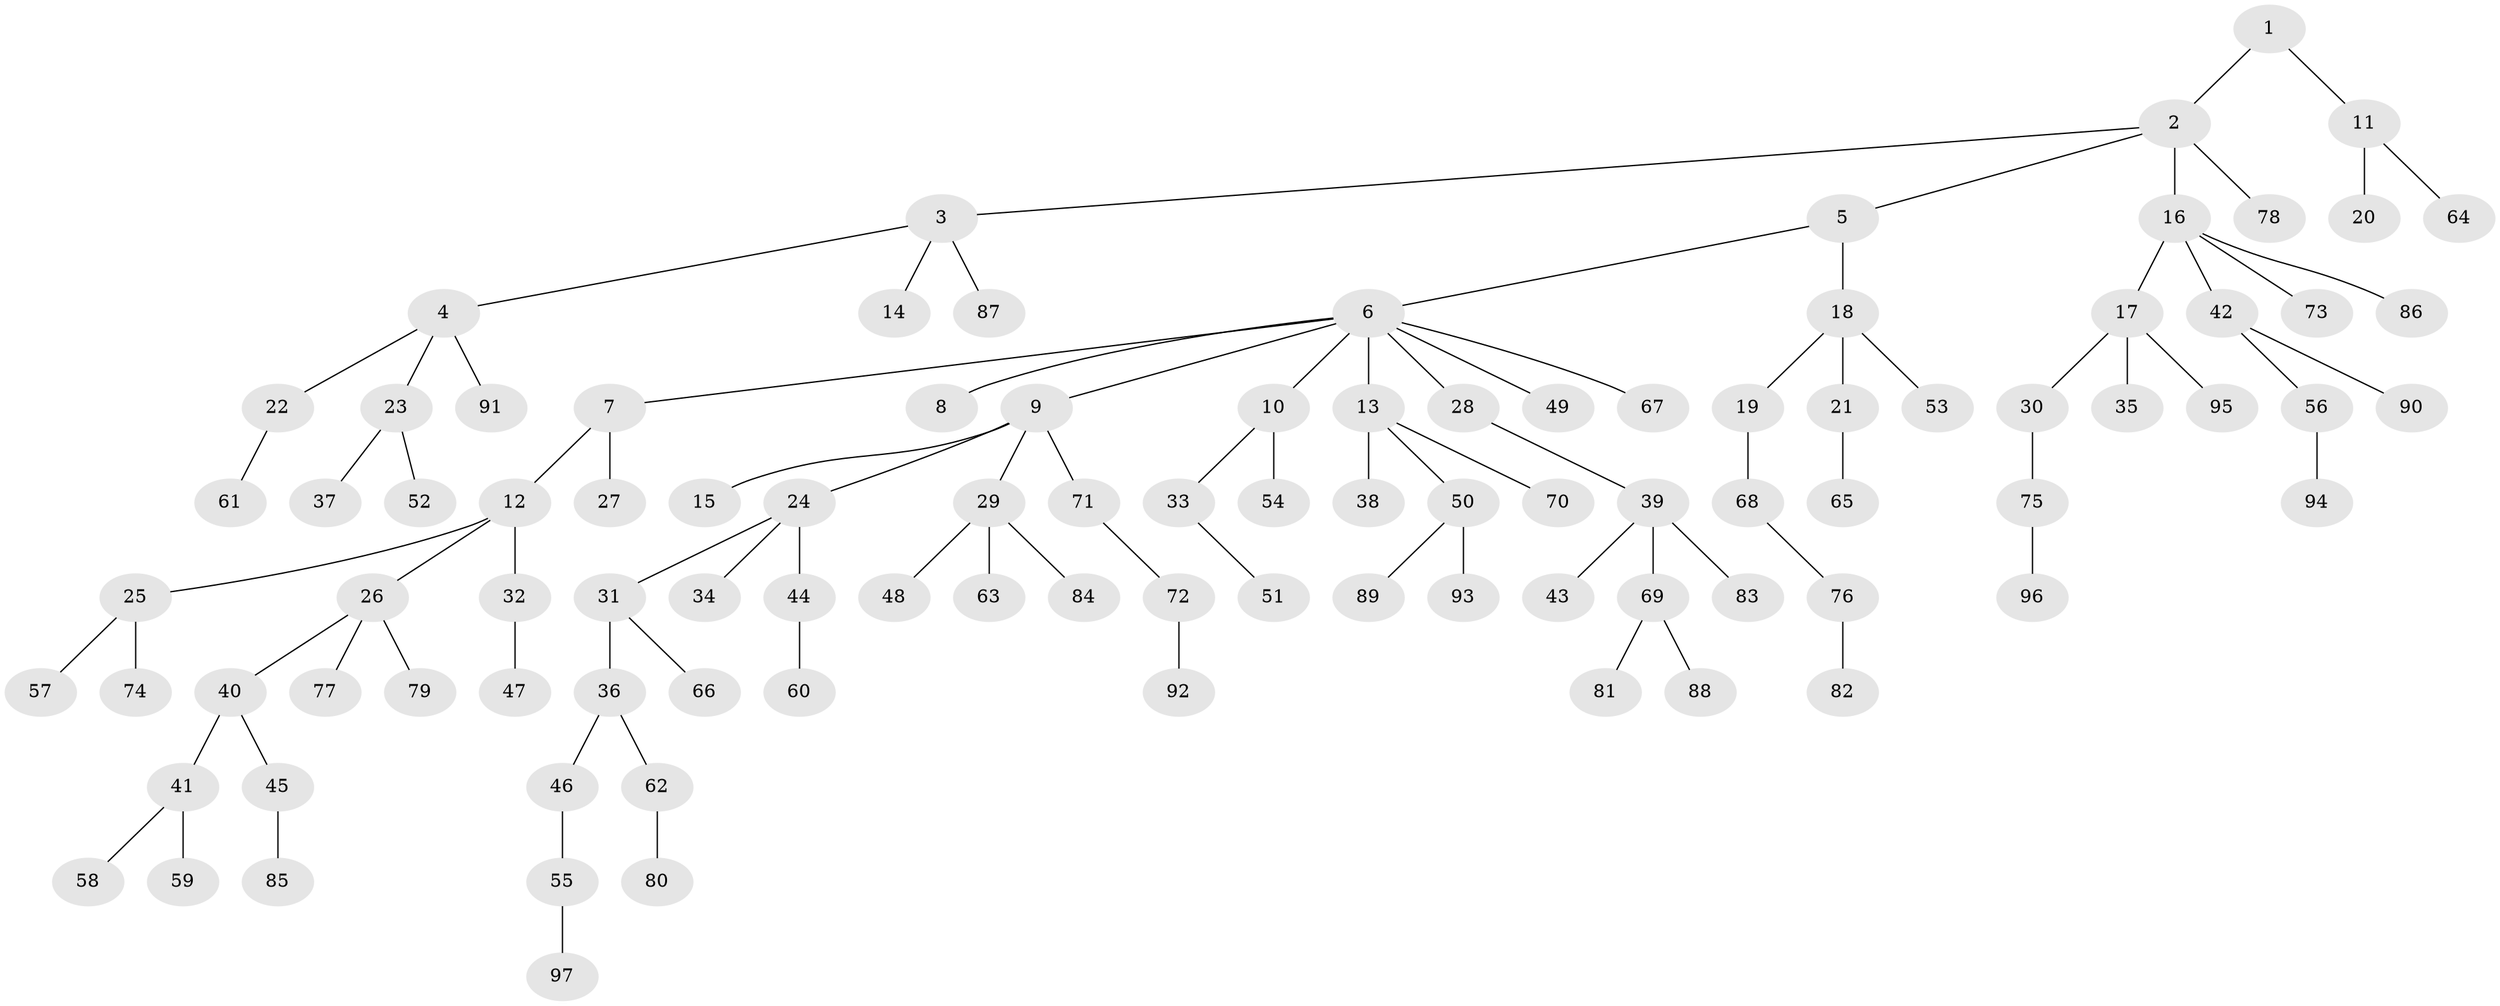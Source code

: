 // coarse degree distribution, {1: 0.7931034482758621, 4: 0.06896551724137931, 2: 0.034482758620689655, 6: 0.034482758620689655, 8: 0.034482758620689655, 9: 0.034482758620689655}
// Generated by graph-tools (version 1.1) at 2025/56/03/04/25 21:56:13]
// undirected, 97 vertices, 96 edges
graph export_dot {
graph [start="1"]
  node [color=gray90,style=filled];
  1;
  2;
  3;
  4;
  5;
  6;
  7;
  8;
  9;
  10;
  11;
  12;
  13;
  14;
  15;
  16;
  17;
  18;
  19;
  20;
  21;
  22;
  23;
  24;
  25;
  26;
  27;
  28;
  29;
  30;
  31;
  32;
  33;
  34;
  35;
  36;
  37;
  38;
  39;
  40;
  41;
  42;
  43;
  44;
  45;
  46;
  47;
  48;
  49;
  50;
  51;
  52;
  53;
  54;
  55;
  56;
  57;
  58;
  59;
  60;
  61;
  62;
  63;
  64;
  65;
  66;
  67;
  68;
  69;
  70;
  71;
  72;
  73;
  74;
  75;
  76;
  77;
  78;
  79;
  80;
  81;
  82;
  83;
  84;
  85;
  86;
  87;
  88;
  89;
  90;
  91;
  92;
  93;
  94;
  95;
  96;
  97;
  1 -- 2;
  1 -- 11;
  2 -- 3;
  2 -- 5;
  2 -- 16;
  2 -- 78;
  3 -- 4;
  3 -- 14;
  3 -- 87;
  4 -- 22;
  4 -- 23;
  4 -- 91;
  5 -- 6;
  5 -- 18;
  6 -- 7;
  6 -- 8;
  6 -- 9;
  6 -- 10;
  6 -- 13;
  6 -- 28;
  6 -- 49;
  6 -- 67;
  7 -- 12;
  7 -- 27;
  9 -- 15;
  9 -- 24;
  9 -- 29;
  9 -- 71;
  10 -- 33;
  10 -- 54;
  11 -- 20;
  11 -- 64;
  12 -- 25;
  12 -- 26;
  12 -- 32;
  13 -- 38;
  13 -- 50;
  13 -- 70;
  16 -- 17;
  16 -- 42;
  16 -- 73;
  16 -- 86;
  17 -- 30;
  17 -- 35;
  17 -- 95;
  18 -- 19;
  18 -- 21;
  18 -- 53;
  19 -- 68;
  21 -- 65;
  22 -- 61;
  23 -- 37;
  23 -- 52;
  24 -- 31;
  24 -- 34;
  24 -- 44;
  25 -- 57;
  25 -- 74;
  26 -- 40;
  26 -- 77;
  26 -- 79;
  28 -- 39;
  29 -- 48;
  29 -- 63;
  29 -- 84;
  30 -- 75;
  31 -- 36;
  31 -- 66;
  32 -- 47;
  33 -- 51;
  36 -- 46;
  36 -- 62;
  39 -- 43;
  39 -- 69;
  39 -- 83;
  40 -- 41;
  40 -- 45;
  41 -- 58;
  41 -- 59;
  42 -- 56;
  42 -- 90;
  44 -- 60;
  45 -- 85;
  46 -- 55;
  50 -- 89;
  50 -- 93;
  55 -- 97;
  56 -- 94;
  62 -- 80;
  68 -- 76;
  69 -- 81;
  69 -- 88;
  71 -- 72;
  72 -- 92;
  75 -- 96;
  76 -- 82;
}
